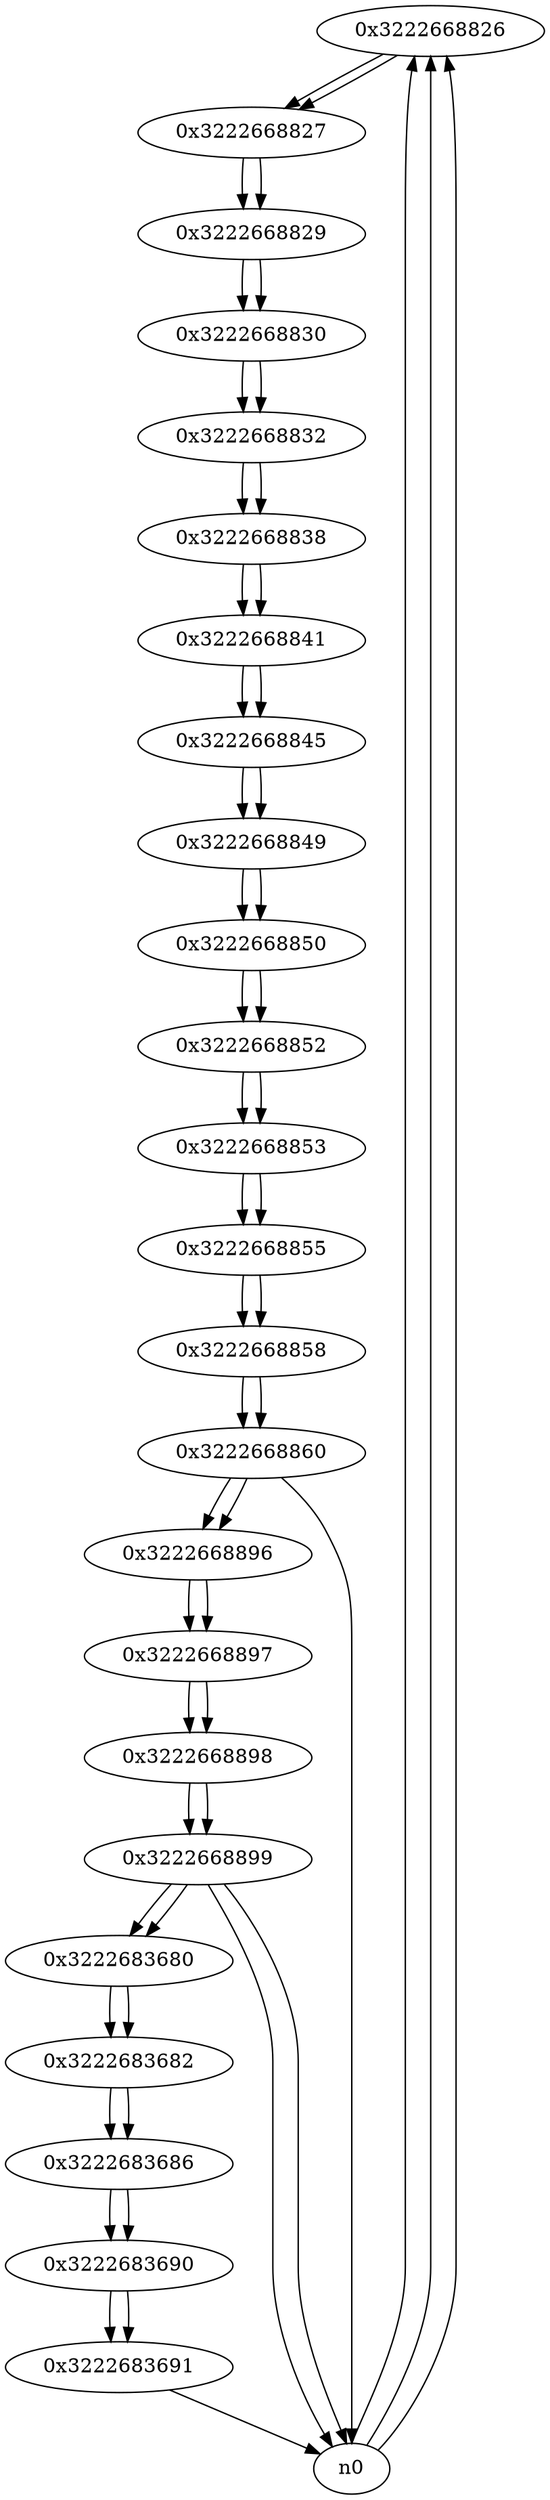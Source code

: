 digraph G{
/* nodes */
  n1 [label="0x3222668826"]
  n2 [label="0x3222668827"]
  n3 [label="0x3222668829"]
  n4 [label="0x3222668830"]
  n5 [label="0x3222668832"]
  n6 [label="0x3222668838"]
  n7 [label="0x3222668841"]
  n8 [label="0x3222668845"]
  n9 [label="0x3222668849"]
  n10 [label="0x3222668850"]
  n11 [label="0x3222668852"]
  n12 [label="0x3222668853"]
  n13 [label="0x3222668855"]
  n14 [label="0x3222668858"]
  n15 [label="0x3222668860"]
  n16 [label="0x3222668896"]
  n17 [label="0x3222668897"]
  n18 [label="0x3222668898"]
  n19 [label="0x3222668899"]
  n20 [label="0x3222683680"]
  n21 [label="0x3222683682"]
  n22 [label="0x3222683686"]
  n23 [label="0x3222683690"]
  n24 [label="0x3222683691"]
/* edges */
n1 -> n2;
n0 -> n1;
n0 -> n1;
n0 -> n1;
n2 -> n3;
n1 -> n2;
n3 -> n4;
n2 -> n3;
n4 -> n5;
n3 -> n4;
n5 -> n6;
n4 -> n5;
n6 -> n7;
n5 -> n6;
n7 -> n8;
n6 -> n7;
n8 -> n9;
n7 -> n8;
n9 -> n10;
n8 -> n9;
n10 -> n11;
n9 -> n10;
n11 -> n12;
n10 -> n11;
n12 -> n13;
n11 -> n12;
n13 -> n14;
n12 -> n13;
n14 -> n15;
n13 -> n14;
n15 -> n16;
n15 -> n0;
n14 -> n15;
n16 -> n17;
n15 -> n16;
n17 -> n18;
n16 -> n17;
n18 -> n19;
n17 -> n18;
n19 -> n20;
n19 -> n0;
n19 -> n0;
n18 -> n19;
n20 -> n21;
n19 -> n20;
n21 -> n22;
n20 -> n21;
n22 -> n23;
n21 -> n22;
n23 -> n24;
n22 -> n23;
n24 -> n0;
n23 -> n24;
}
